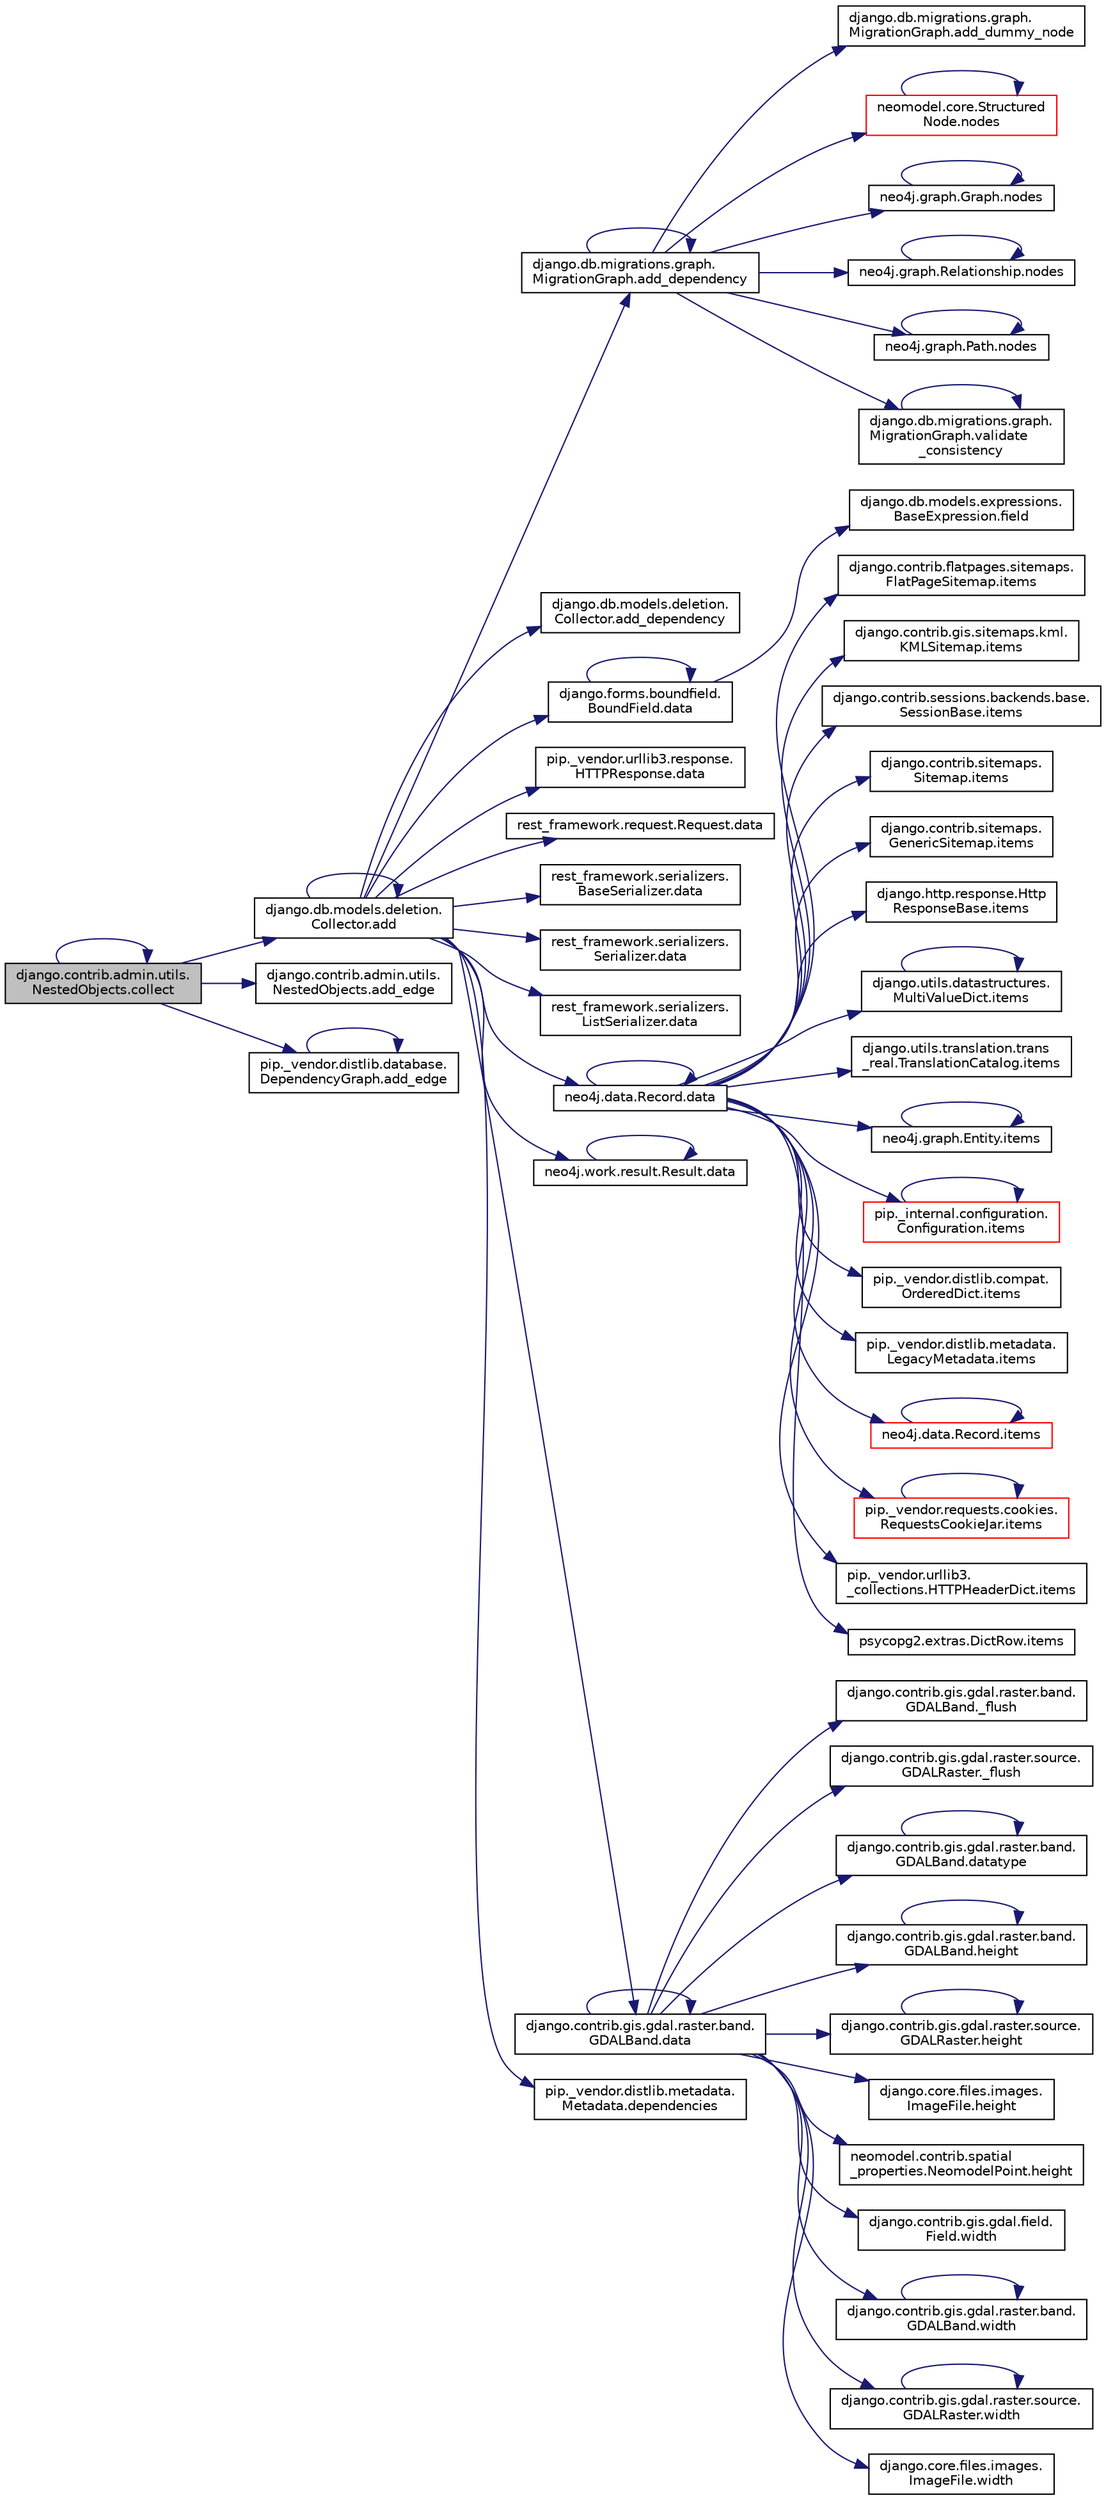 digraph "django.contrib.admin.utils.NestedObjects.collect"
{
 // LATEX_PDF_SIZE
  edge [fontname="Helvetica",fontsize="10",labelfontname="Helvetica",labelfontsize="10"];
  node [fontname="Helvetica",fontsize="10",shape=record];
  rankdir="LR";
  Node1 [label="django.contrib.admin.utils.\lNestedObjects.collect",height=0.2,width=0.4,color="black", fillcolor="grey75", style="filled", fontcolor="black",tooltip=" "];
  Node1 -> Node2 [color="midnightblue",fontsize="10",style="solid",fontname="Helvetica"];
  Node2 [label="django.db.models.deletion.\lCollector.add",height=0.2,width=0.4,color="black", fillcolor="white", style="filled",URL="$d8/dc4/classdjango_1_1db_1_1models_1_1deletion_1_1_collector.html#a2e66eee1ed9ec529113eef52ba355012",tooltip=" "];
  Node2 -> Node2 [color="midnightblue",fontsize="10",style="solid",fontname="Helvetica"];
  Node2 -> Node3 [color="midnightblue",fontsize="10",style="solid",fontname="Helvetica"];
  Node3 [label="django.db.migrations.graph.\lMigrationGraph.add_dependency",height=0.2,width=0.4,color="black", fillcolor="white", style="filled",URL="$d8/d68/classdjango_1_1db_1_1migrations_1_1graph_1_1_migration_graph.html#a26eef9272cf33c8fa06c2cfd04edd32e",tooltip=" "];
  Node3 -> Node3 [color="midnightblue",fontsize="10",style="solid",fontname="Helvetica"];
  Node3 -> Node4 [color="midnightblue",fontsize="10",style="solid",fontname="Helvetica"];
  Node4 [label="django.db.migrations.graph.\lMigrationGraph.add_dummy_node",height=0.2,width=0.4,color="black", fillcolor="white", style="filled",URL="$d8/d68/classdjango_1_1db_1_1migrations_1_1graph_1_1_migration_graph.html#a093fbe08b49b87a9d81513df60e050b9",tooltip=" "];
  Node3 -> Node5 [color="midnightblue",fontsize="10",style="solid",fontname="Helvetica"];
  Node5 [label="neomodel.core.Structured\lNode.nodes",height=0.2,width=0.4,color="red", fillcolor="white", style="filled",URL="$d8/d5d/classneomodel_1_1core_1_1_structured_node.html#a56593b22238c8b7ced590448a3e16794",tooltip=" "];
  Node5 -> Node5 [color="midnightblue",fontsize="10",style="solid",fontname="Helvetica"];
  Node3 -> Node46 [color="midnightblue",fontsize="10",style="solid",fontname="Helvetica"];
  Node46 [label="neo4j.graph.Graph.nodes",height=0.2,width=0.4,color="black", fillcolor="white", style="filled",URL="$d9/d9f/classneo4j_1_1graph_1_1_graph.html#acca5a22badf9b02f192fd0d4b483946e",tooltip=" "];
  Node46 -> Node46 [color="midnightblue",fontsize="10",style="solid",fontname="Helvetica"];
  Node3 -> Node47 [color="midnightblue",fontsize="10",style="solid",fontname="Helvetica"];
  Node47 [label="neo4j.graph.Relationship.nodes",height=0.2,width=0.4,color="black", fillcolor="white", style="filled",URL="$dd/d89/classneo4j_1_1graph_1_1_relationship.html#ad7b7db32a56f4276255411070723e633",tooltip=" "];
  Node47 -> Node47 [color="midnightblue",fontsize="10",style="solid",fontname="Helvetica"];
  Node3 -> Node48 [color="midnightblue",fontsize="10",style="solid",fontname="Helvetica"];
  Node48 [label="neo4j.graph.Path.nodes",height=0.2,width=0.4,color="black", fillcolor="white", style="filled",URL="$d7/d5d/classneo4j_1_1graph_1_1_path.html#a60efb6335b2ed2486eeb86d4cdb55a9b",tooltip=" "];
  Node48 -> Node48 [color="midnightblue",fontsize="10",style="solid",fontname="Helvetica"];
  Node3 -> Node49 [color="midnightblue",fontsize="10",style="solid",fontname="Helvetica"];
  Node49 [label="django.db.migrations.graph.\lMigrationGraph.validate\l_consistency",height=0.2,width=0.4,color="black", fillcolor="white", style="filled",URL="$d8/d68/classdjango_1_1db_1_1migrations_1_1graph_1_1_migration_graph.html#a4c1d6efe13e22bcb1904f43e87c7440f",tooltip=" "];
  Node49 -> Node49 [color="midnightblue",fontsize="10",style="solid",fontname="Helvetica"];
  Node2 -> Node50 [color="midnightblue",fontsize="10",style="solid",fontname="Helvetica"];
  Node50 [label="django.db.models.deletion.\lCollector.add_dependency",height=0.2,width=0.4,color="black", fillcolor="white", style="filled",URL="$d8/dc4/classdjango_1_1db_1_1models_1_1deletion_1_1_collector.html#adb6c2b2a8a54f549e0e73066f2bc81a2",tooltip=" "];
  Node2 -> Node51 [color="midnightblue",fontsize="10",style="solid",fontname="Helvetica"];
  Node51 [label="django.forms.boundfield.\lBoundField.data",height=0.2,width=0.4,color="black", fillcolor="white", style="filled",URL="$da/d92/classdjango_1_1forms_1_1boundfield_1_1_bound_field.html#ab171a7cf1b7f223c5a378a8a216c665d",tooltip=" "];
  Node51 -> Node51 [color="midnightblue",fontsize="10",style="solid",fontname="Helvetica"];
  Node51 -> Node52 [color="midnightblue",fontsize="10",style="solid",fontname="Helvetica"];
  Node52 [label="django.db.models.expressions.\lBaseExpression.field",height=0.2,width=0.4,color="black", fillcolor="white", style="filled",URL="$de/d6b/classdjango_1_1db_1_1models_1_1expressions_1_1_base_expression.html#ac6460ecaca5a7cac6b4bee69bce606fb",tooltip=" "];
  Node2 -> Node53 [color="midnightblue",fontsize="10",style="solid",fontname="Helvetica"];
  Node53 [label="pip._vendor.urllib3.response.\lHTTPResponse.data",height=0.2,width=0.4,color="black", fillcolor="white", style="filled",URL="$dd/d5a/classpip_1_1__vendor_1_1urllib3_1_1response_1_1_h_t_t_p_response.html#a6e7ac6d6d58cacbce67ec13daeedeb7c",tooltip=" "];
  Node2 -> Node54 [color="midnightblue",fontsize="10",style="solid",fontname="Helvetica"];
  Node54 [label="rest_framework.request.Request.data",height=0.2,width=0.4,color="black", fillcolor="white", style="filled",URL="$d9/d48/classrest__framework_1_1request_1_1_request.html#ae246e53ff4ce6ec7367efa833ac43eb7",tooltip=" "];
  Node2 -> Node55 [color="midnightblue",fontsize="10",style="solid",fontname="Helvetica"];
  Node55 [label="rest_framework.serializers.\lBaseSerializer.data",height=0.2,width=0.4,color="black", fillcolor="white", style="filled",URL="$d9/de7/classrest__framework_1_1serializers_1_1_base_serializer.html#ab8e2dde5ecf9c3cc38be55e4b92f7fae",tooltip=" "];
  Node2 -> Node56 [color="midnightblue",fontsize="10",style="solid",fontname="Helvetica"];
  Node56 [label="rest_framework.serializers.\lSerializer.data",height=0.2,width=0.4,color="black", fillcolor="white", style="filled",URL="$de/daf/classrest__framework_1_1serializers_1_1_serializer.html#a028ae12666279b96942ec52c9e0bfb70",tooltip=" "];
  Node2 -> Node57 [color="midnightblue",fontsize="10",style="solid",fontname="Helvetica"];
  Node57 [label="rest_framework.serializers.\lListSerializer.data",height=0.2,width=0.4,color="black", fillcolor="white", style="filled",URL="$d9/dee/classrest__framework_1_1serializers_1_1_list_serializer.html#a98b5c9f9dc18b200355dfed8df68dd19",tooltip=" "];
  Node2 -> Node58 [color="midnightblue",fontsize="10",style="solid",fontname="Helvetica"];
  Node58 [label="neo4j.data.Record.data",height=0.2,width=0.4,color="black", fillcolor="white", style="filled",URL="$d8/da3/classneo4j_1_1data_1_1_record.html#a24123084c9f60275847a4509076677bf",tooltip=" "];
  Node58 -> Node58 [color="midnightblue",fontsize="10",style="solid",fontname="Helvetica"];
  Node58 -> Node59 [color="midnightblue",fontsize="10",style="solid",fontname="Helvetica"];
  Node59 [label="django.contrib.flatpages.sitemaps.\lFlatPageSitemap.items",height=0.2,width=0.4,color="black", fillcolor="white", style="filled",URL="$da/db0/classdjango_1_1contrib_1_1flatpages_1_1sitemaps_1_1_flat_page_sitemap.html#a6948e64ef6083cce5ad81a02a00e7836",tooltip=" "];
  Node58 -> Node60 [color="midnightblue",fontsize="10",style="solid",fontname="Helvetica"];
  Node60 [label="django.contrib.gis.sitemaps.kml.\lKMLSitemap.items",height=0.2,width=0.4,color="black", fillcolor="white", style="filled",URL="$d0/dea/classdjango_1_1contrib_1_1gis_1_1sitemaps_1_1kml_1_1_k_m_l_sitemap.html#a6acd07396d1cde7a19605ad2a8aa92e3",tooltip=" "];
  Node58 -> Node61 [color="midnightblue",fontsize="10",style="solid",fontname="Helvetica"];
  Node61 [label="django.contrib.sessions.backends.base.\lSessionBase.items",height=0.2,width=0.4,color="black", fillcolor="white", style="filled",URL="$d1/d6e/classdjango_1_1contrib_1_1sessions_1_1backends_1_1base_1_1_session_base.html#ae25cf58df559b84f6cb8c2bad2420f5f",tooltip=" "];
  Node58 -> Node62 [color="midnightblue",fontsize="10",style="solid",fontname="Helvetica"];
  Node62 [label="django.contrib.sitemaps.\lSitemap.items",height=0.2,width=0.4,color="black", fillcolor="white", style="filled",URL="$db/d3f/classdjango_1_1contrib_1_1sitemaps_1_1_sitemap.html#a521395bdbfe3e7c0afbf9bb0a038a3d5",tooltip=" "];
  Node58 -> Node63 [color="midnightblue",fontsize="10",style="solid",fontname="Helvetica"];
  Node63 [label="django.contrib.sitemaps.\lGenericSitemap.items",height=0.2,width=0.4,color="black", fillcolor="white", style="filled",URL="$d5/d7c/classdjango_1_1contrib_1_1sitemaps_1_1_generic_sitemap.html#ab6026371faf88c9a25c1e70a02570ebb",tooltip=" "];
  Node58 -> Node64 [color="midnightblue",fontsize="10",style="solid",fontname="Helvetica"];
  Node64 [label="django.http.response.Http\lResponseBase.items",height=0.2,width=0.4,color="black", fillcolor="white", style="filled",URL="$dd/db4/classdjango_1_1http_1_1response_1_1_http_response_base.html#a8ed7fbc867369f0722bb5b0997593520",tooltip=" "];
  Node58 -> Node65 [color="midnightblue",fontsize="10",style="solid",fontname="Helvetica"];
  Node65 [label="django.utils.datastructures.\lMultiValueDict.items",height=0.2,width=0.4,color="black", fillcolor="white", style="filled",URL="$d5/d02/classdjango_1_1utils_1_1datastructures_1_1_multi_value_dict.html#a6e3230d429487c8249894a263e311ade",tooltip=" "];
  Node65 -> Node65 [color="midnightblue",fontsize="10",style="solid",fontname="Helvetica"];
  Node58 -> Node66 [color="midnightblue",fontsize="10",style="solid",fontname="Helvetica"];
  Node66 [label="django.utils.translation.trans\l_real.TranslationCatalog.items",height=0.2,width=0.4,color="black", fillcolor="white", style="filled",URL="$dd/d59/classdjango_1_1utils_1_1translation_1_1trans__real_1_1_translation_catalog.html#ae868bfe97371199134f38f2bd997e08f",tooltip=" "];
  Node58 -> Node67 [color="midnightblue",fontsize="10",style="solid",fontname="Helvetica"];
  Node67 [label="neo4j.graph.Entity.items",height=0.2,width=0.4,color="black", fillcolor="white", style="filled",URL="$da/de2/classneo4j_1_1graph_1_1_entity.html#a900c8bafc184909bef8464cc234974e8",tooltip=" "];
  Node67 -> Node67 [color="midnightblue",fontsize="10",style="solid",fontname="Helvetica"];
  Node58 -> Node68 [color="midnightblue",fontsize="10",style="solid",fontname="Helvetica"];
  Node68 [label="pip._internal.configuration.\lConfiguration.items",height=0.2,width=0.4,color="red", fillcolor="white", style="filled",URL="$dc/da9/classpip_1_1__internal_1_1configuration_1_1_configuration.html#a43a724f440f49a72db825d19c0faa921",tooltip=" "];
  Node68 -> Node68 [color="midnightblue",fontsize="10",style="solid",fontname="Helvetica"];
  Node58 -> Node70 [color="midnightblue",fontsize="10",style="solid",fontname="Helvetica"];
  Node70 [label="pip._vendor.distlib.compat.\lOrderedDict.items",height=0.2,width=0.4,color="black", fillcolor="white", style="filled",URL="$d8/dae/classpip_1_1__vendor_1_1distlib_1_1compat_1_1_ordered_dict.html#a97f6c8e438a9fd542ea4379858e9586a",tooltip=" "];
  Node58 -> Node71 [color="midnightblue",fontsize="10",style="solid",fontname="Helvetica"];
  Node71 [label="pip._vendor.distlib.metadata.\lLegacyMetadata.items",height=0.2,width=0.4,color="black", fillcolor="white", style="filled",URL="$d3/dc5/classpip_1_1__vendor_1_1distlib_1_1metadata_1_1_legacy_metadata.html#ad75ade4c3fcb143145f1e75dcb2b691d",tooltip=" "];
  Node58 -> Node72 [color="midnightblue",fontsize="10",style="solid",fontname="Helvetica"];
  Node72 [label="neo4j.data.Record.items",height=0.2,width=0.4,color="red", fillcolor="white", style="filled",URL="$d8/da3/classneo4j_1_1data_1_1_record.html#aa82fb1c1ac368d26d9decaa7a8339be1",tooltip=" "];
  Node72 -> Node72 [color="midnightblue",fontsize="10",style="solid",fontname="Helvetica"];
  Node58 -> Node493 [color="midnightblue",fontsize="10",style="solid",fontname="Helvetica"];
  Node493 [label="pip._vendor.requests.cookies.\lRequestsCookieJar.items",height=0.2,width=0.4,color="red", fillcolor="white", style="filled",URL="$d9/d08/classpip_1_1__vendor_1_1requests_1_1cookies_1_1_requests_cookie_jar.html#a16943d14660f257b695673e38162c0f7",tooltip=" "];
  Node493 -> Node493 [color="midnightblue",fontsize="10",style="solid",fontname="Helvetica"];
  Node58 -> Node503 [color="midnightblue",fontsize="10",style="solid",fontname="Helvetica"];
  Node503 [label="pip._vendor.urllib3.\l_collections.HTTPHeaderDict.items",height=0.2,width=0.4,color="black", fillcolor="white", style="filled",URL="$d8/dc7/classpip_1_1__vendor_1_1urllib3_1_1__collections_1_1_h_t_t_p_header_dict.html#ae40b7c8adb3a4a74a2fe63ee3d86173e",tooltip=" "];
  Node58 -> Node504 [color="midnightblue",fontsize="10",style="solid",fontname="Helvetica"];
  Node504 [label="psycopg2.extras.DictRow.items",height=0.2,width=0.4,color="black", fillcolor="white", style="filled",URL="$dc/d7b/classpsycopg2_1_1extras_1_1_dict_row.html#a8b5ca8f01caa84bc32fb4f31ff0de8d3",tooltip=" "];
  Node2 -> Node834 [color="midnightblue",fontsize="10",style="solid",fontname="Helvetica"];
  Node834 [label="neo4j.work.result.Result.data",height=0.2,width=0.4,color="black", fillcolor="white", style="filled",URL="$d6/d93/classneo4j_1_1work_1_1result_1_1_result.html#a91a9d95693baed609c832d2306811873",tooltip=" "];
  Node834 -> Node834 [color="midnightblue",fontsize="10",style="solid",fontname="Helvetica"];
  Node2 -> Node822 [color="midnightblue",fontsize="10",style="solid",fontname="Helvetica"];
  Node822 [label="django.contrib.gis.gdal.raster.band.\lGDALBand.data",height=0.2,width=0.4,color="black", fillcolor="white", style="filled",URL="$d5/d4d/classdjango_1_1contrib_1_1gis_1_1gdal_1_1raster_1_1band_1_1_g_d_a_l_band.html#ab034c17962c340c65434561c57451461",tooltip=" "];
  Node822 -> Node823 [color="midnightblue",fontsize="10",style="solid",fontname="Helvetica"];
  Node823 [label="django.contrib.gis.gdal.raster.band.\lGDALBand._flush",height=0.2,width=0.4,color="black", fillcolor="white", style="filled",URL="$d5/d4d/classdjango_1_1contrib_1_1gis_1_1gdal_1_1raster_1_1band_1_1_g_d_a_l_band.html#a281f94a7c47232db6a65310ad5df5dcd",tooltip=" "];
  Node822 -> Node824 [color="midnightblue",fontsize="10",style="solid",fontname="Helvetica"];
  Node824 [label="django.contrib.gis.gdal.raster.source.\lGDALRaster._flush",height=0.2,width=0.4,color="black", fillcolor="white", style="filled",URL="$db/dff/classdjango_1_1contrib_1_1gis_1_1gdal_1_1raster_1_1source_1_1_g_d_a_l_raster.html#a533f1bbe54bb8bcc74b196ac19ca9cbe",tooltip=" "];
  Node822 -> Node822 [color="midnightblue",fontsize="10",style="solid",fontname="Helvetica"];
  Node822 -> Node825 [color="midnightblue",fontsize="10",style="solid",fontname="Helvetica"];
  Node825 [label="django.contrib.gis.gdal.raster.band.\lGDALBand.datatype",height=0.2,width=0.4,color="black", fillcolor="white", style="filled",URL="$d5/d4d/classdjango_1_1contrib_1_1gis_1_1gdal_1_1raster_1_1band_1_1_g_d_a_l_band.html#a13e36aba412e7a1626d2ffc0d3fa0c2f",tooltip=" "];
  Node825 -> Node825 [color="midnightblue",fontsize="10",style="solid",fontname="Helvetica"];
  Node822 -> Node826 [color="midnightblue",fontsize="10",style="solid",fontname="Helvetica"];
  Node826 [label="django.contrib.gis.gdal.raster.band.\lGDALBand.height",height=0.2,width=0.4,color="black", fillcolor="white", style="filled",URL="$d5/d4d/classdjango_1_1contrib_1_1gis_1_1gdal_1_1raster_1_1band_1_1_g_d_a_l_band.html#a4ba6f5543bd67b918e962b5ef2546a35",tooltip=" "];
  Node826 -> Node826 [color="midnightblue",fontsize="10",style="solid",fontname="Helvetica"];
  Node822 -> Node827 [color="midnightblue",fontsize="10",style="solid",fontname="Helvetica"];
  Node827 [label="django.contrib.gis.gdal.raster.source.\lGDALRaster.height",height=0.2,width=0.4,color="black", fillcolor="white", style="filled",URL="$db/dff/classdjango_1_1contrib_1_1gis_1_1gdal_1_1raster_1_1source_1_1_g_d_a_l_raster.html#ab2226078b0844e2a3485606ff74647c8",tooltip=" "];
  Node827 -> Node827 [color="midnightblue",fontsize="10",style="solid",fontname="Helvetica"];
  Node822 -> Node828 [color="midnightblue",fontsize="10",style="solid",fontname="Helvetica"];
  Node828 [label="django.core.files.images.\lImageFile.height",height=0.2,width=0.4,color="black", fillcolor="white", style="filled",URL="$da/d6f/classdjango_1_1core_1_1files_1_1images_1_1_image_file.html#aa37d8ce9b035a8e92c7e0036ff69614f",tooltip=" "];
  Node822 -> Node829 [color="midnightblue",fontsize="10",style="solid",fontname="Helvetica"];
  Node829 [label="neomodel.contrib.spatial\l_properties.NeomodelPoint.height",height=0.2,width=0.4,color="black", fillcolor="white", style="filled",URL="$dc/d60/classneomodel_1_1contrib_1_1spatial__properties_1_1_neomodel_point.html#a49dd9595da971abc3ff209bf073cac31",tooltip=" "];
  Node822 -> Node830 [color="midnightblue",fontsize="10",style="solid",fontname="Helvetica"];
  Node830 [label="django.contrib.gis.gdal.field.\lField.width",height=0.2,width=0.4,color="black", fillcolor="white", style="filled",URL="$d8/d65/classdjango_1_1contrib_1_1gis_1_1gdal_1_1field_1_1_field.html#af3a5897357dbedee37d5195ffa84a168",tooltip=" "];
  Node822 -> Node831 [color="midnightblue",fontsize="10",style="solid",fontname="Helvetica"];
  Node831 [label="django.contrib.gis.gdal.raster.band.\lGDALBand.width",height=0.2,width=0.4,color="black", fillcolor="white", style="filled",URL="$d5/d4d/classdjango_1_1contrib_1_1gis_1_1gdal_1_1raster_1_1band_1_1_g_d_a_l_band.html#a537046ba1050cd219aa03e0d17c4167e",tooltip=" "];
  Node831 -> Node831 [color="midnightblue",fontsize="10",style="solid",fontname="Helvetica"];
  Node822 -> Node832 [color="midnightblue",fontsize="10",style="solid",fontname="Helvetica"];
  Node832 [label="django.contrib.gis.gdal.raster.source.\lGDALRaster.width",height=0.2,width=0.4,color="black", fillcolor="white", style="filled",URL="$db/dff/classdjango_1_1contrib_1_1gis_1_1gdal_1_1raster_1_1source_1_1_g_d_a_l_raster.html#a361068c930907022df924a732c701035",tooltip=" "];
  Node832 -> Node832 [color="midnightblue",fontsize="10",style="solid",fontname="Helvetica"];
  Node822 -> Node833 [color="midnightblue",fontsize="10",style="solid",fontname="Helvetica"];
  Node833 [label="django.core.files.images.\lImageFile.width",height=0.2,width=0.4,color="black", fillcolor="white", style="filled",URL="$da/d6f/classdjango_1_1core_1_1files_1_1images_1_1_image_file.html#a2ed6d2283c99e451f01fe0755a919637",tooltip=" "];
  Node2 -> Node3416 [color="midnightblue",fontsize="10",style="solid",fontname="Helvetica"];
  Node3416 [label="pip._vendor.distlib.metadata.\lMetadata.dependencies",height=0.2,width=0.4,color="black", fillcolor="white", style="filled",URL="$d3/df6/classpip_1_1__vendor_1_1distlib_1_1metadata_1_1_metadata.html#adc47179e053c09b069ed6603156885da",tooltip=" "];
  Node1 -> Node5529 [color="midnightblue",fontsize="10",style="solid",fontname="Helvetica"];
  Node5529 [label="django.contrib.admin.utils.\lNestedObjects.add_edge",height=0.2,width=0.4,color="black", fillcolor="white", style="filled",URL="$d6/dd0/classdjango_1_1contrib_1_1admin_1_1utils_1_1_nested_objects.html#ada405afe0afcbe2eca029a90bfde7c23",tooltip=" "];
  Node1 -> Node5530 [color="midnightblue",fontsize="10",style="solid",fontname="Helvetica"];
  Node5530 [label="pip._vendor.distlib.database.\lDependencyGraph.add_edge",height=0.2,width=0.4,color="black", fillcolor="white", style="filled",URL="$d6/d1f/classpip_1_1__vendor_1_1distlib_1_1database_1_1_dependency_graph.html#aad458a901fef164e4b4d26d162ef4ab7",tooltip=" "];
  Node5530 -> Node5530 [color="midnightblue",fontsize="10",style="solid",fontname="Helvetica"];
  Node1 -> Node1 [color="midnightblue",fontsize="10",style="solid",fontname="Helvetica"];
}
